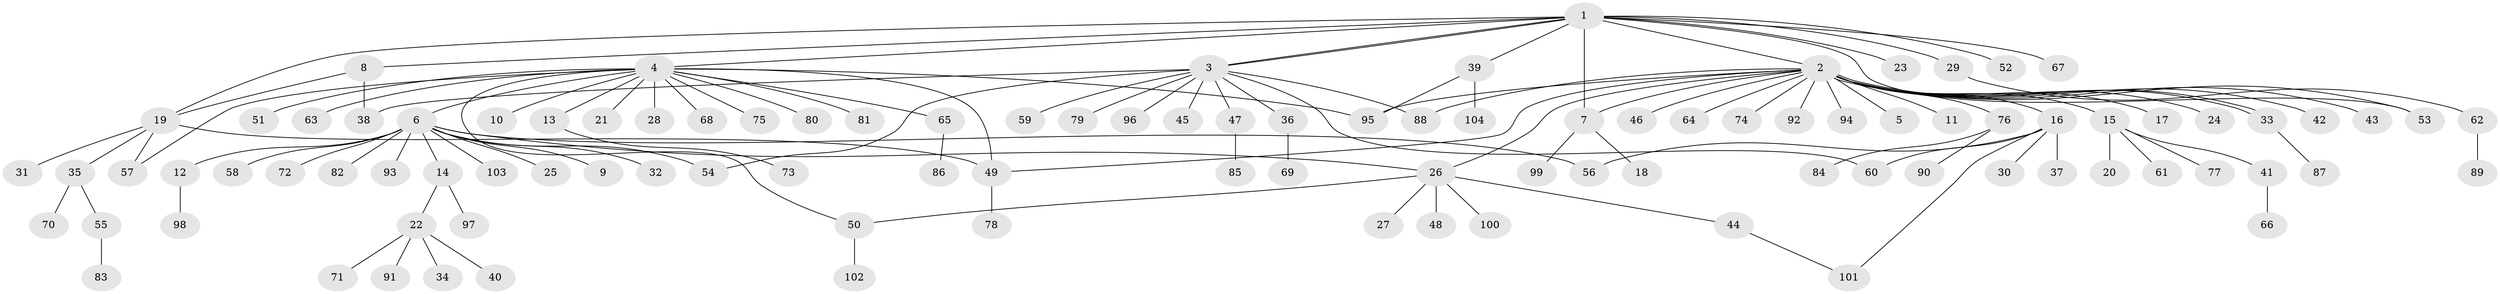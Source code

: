 // Generated by graph-tools (version 1.1) at 2025/14/03/09/25 04:14:21]
// undirected, 104 vertices, 121 edges
graph export_dot {
graph [start="1"]
  node [color=gray90,style=filled];
  1;
  2;
  3;
  4;
  5;
  6;
  7;
  8;
  9;
  10;
  11;
  12;
  13;
  14;
  15;
  16;
  17;
  18;
  19;
  20;
  21;
  22;
  23;
  24;
  25;
  26;
  27;
  28;
  29;
  30;
  31;
  32;
  33;
  34;
  35;
  36;
  37;
  38;
  39;
  40;
  41;
  42;
  43;
  44;
  45;
  46;
  47;
  48;
  49;
  50;
  51;
  52;
  53;
  54;
  55;
  56;
  57;
  58;
  59;
  60;
  61;
  62;
  63;
  64;
  65;
  66;
  67;
  68;
  69;
  70;
  71;
  72;
  73;
  74;
  75;
  76;
  77;
  78;
  79;
  80;
  81;
  82;
  83;
  84;
  85;
  86;
  87;
  88;
  89;
  90;
  91;
  92;
  93;
  94;
  95;
  96;
  97;
  98;
  99;
  100;
  101;
  102;
  103;
  104;
  1 -- 2;
  1 -- 3;
  1 -- 3;
  1 -- 4;
  1 -- 7;
  1 -- 8;
  1 -- 19;
  1 -- 23;
  1 -- 29;
  1 -- 39;
  1 -- 52;
  1 -- 53;
  1 -- 67;
  2 -- 5;
  2 -- 7;
  2 -- 11;
  2 -- 15;
  2 -- 16;
  2 -- 17;
  2 -- 24;
  2 -- 26;
  2 -- 33;
  2 -- 33;
  2 -- 42;
  2 -- 43;
  2 -- 46;
  2 -- 49;
  2 -- 53;
  2 -- 64;
  2 -- 74;
  2 -- 76;
  2 -- 88;
  2 -- 92;
  2 -- 94;
  2 -- 95;
  3 -- 36;
  3 -- 38;
  3 -- 45;
  3 -- 47;
  3 -- 54;
  3 -- 59;
  3 -- 60;
  3 -- 79;
  3 -- 88;
  3 -- 96;
  4 -- 6;
  4 -- 10;
  4 -- 13;
  4 -- 21;
  4 -- 28;
  4 -- 49;
  4 -- 50;
  4 -- 51;
  4 -- 57;
  4 -- 63;
  4 -- 65;
  4 -- 68;
  4 -- 75;
  4 -- 80;
  4 -- 81;
  4 -- 95;
  6 -- 9;
  6 -- 12;
  6 -- 14;
  6 -- 25;
  6 -- 26;
  6 -- 32;
  6 -- 54;
  6 -- 56;
  6 -- 58;
  6 -- 72;
  6 -- 82;
  6 -- 93;
  6 -- 103;
  7 -- 18;
  7 -- 99;
  8 -- 19;
  8 -- 38;
  12 -- 98;
  13 -- 73;
  14 -- 22;
  14 -- 97;
  15 -- 20;
  15 -- 41;
  15 -- 61;
  15 -- 77;
  16 -- 30;
  16 -- 37;
  16 -- 56;
  16 -- 60;
  16 -- 101;
  19 -- 31;
  19 -- 35;
  19 -- 49;
  19 -- 57;
  22 -- 34;
  22 -- 40;
  22 -- 71;
  22 -- 91;
  26 -- 27;
  26 -- 44;
  26 -- 48;
  26 -- 50;
  26 -- 100;
  29 -- 62;
  33 -- 87;
  35 -- 55;
  35 -- 70;
  36 -- 69;
  39 -- 95;
  39 -- 104;
  41 -- 66;
  44 -- 101;
  47 -- 85;
  49 -- 78;
  50 -- 102;
  55 -- 83;
  62 -- 89;
  65 -- 86;
  76 -- 84;
  76 -- 90;
}

